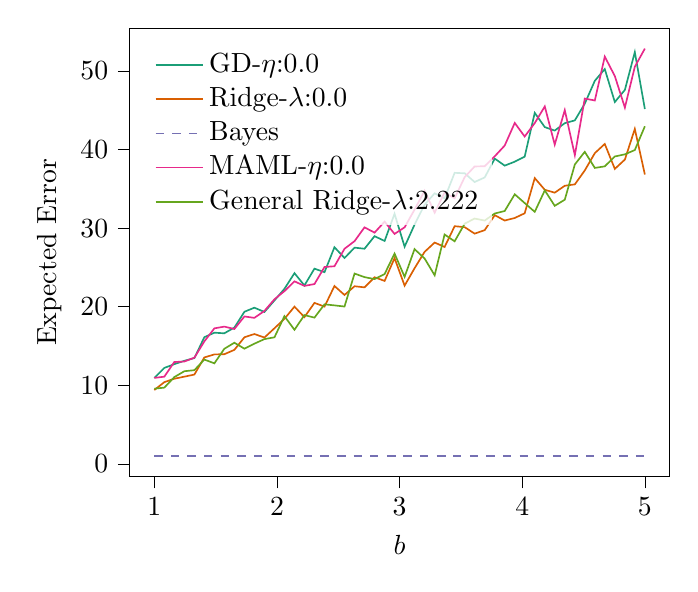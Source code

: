 % This file was created with tikzplotlib v0.10.1.
\begin{tikzpicture}

\definecolor{chocolate217952}{RGB}{217,95,2}
\definecolor{darkcyan27158119}{RGB}{27,158,119}
\definecolor{darkgray176}{RGB}{176,176,176}
\definecolor{deeppink23141138}{RGB}{231,41,138}
\definecolor{lightslategray117112179}{RGB}{117,112,179}
\definecolor{olivedrab10216630}{RGB}{102,166,30}

\begin{axis}[
legend cell align={left},
legend style={
  fill opacity=0.8,
  draw opacity=1,
  text opacity=1,
  at={(0.03,0.97)},
  anchor=north west,
  draw=none
},
tick align=outside,
tick pos=left,
x grid style={darkgray176},
xlabel={\(\displaystyle b\)},
xmin=0.8, xmax=5.2,
xtick style={color=black},
y grid style={darkgray176},
ylabel={Expected Error},
ymin=-1.592, ymax=55.425,
ytick style={color=black}
]
\addplot [semithick, darkcyan27158119]
table {%
1 10.937
1.082 12.226
1.163 12.697
1.245 13.126
1.327 13.475
1.408 16.129
1.49 16.701
1.571 16.625
1.653 17.352
1.735 19.365
1.816 19.882
1.898 19.339
1.98 20.806
2.061 22.276
2.143 24.273
2.224 22.708
2.306 24.845
2.388 24.398
2.469 27.573
2.551 26.201
2.633 27.518
2.714 27.379
2.796 28.975
2.878 28.37
2.959 31.828
3.041 27.644
3.122 30.442
3.204 32.977
3.286 34.429
3.367 33.79
3.449 37.035
3.531 36.972
3.612 35.866
3.694 36.448
3.776 38.841
3.857 37.949
3.939 38.451
4.02 39.092
4.102 44.661
4.184 42.847
4.265 42.408
4.347 43.35
4.429 43.704
4.51 45.834
4.592 48.74
4.673 50.232
4.755 46.039
4.837 47.579
4.918 52.384
5 45.147
};
\addlegendentry{GD-$\eta$:0.0}
\addplot [semithick, chocolate217952]
table {%
1 9.41
1.082 10.414
1.163 10.846
1.245 11.11
1.327 11.378
1.408 13.554
1.49 13.94
1.571 13.964
1.653 14.52
1.735 16.119
1.816 16.534
1.898 16.086
1.98 17.268
2.061 18.459
2.143 20.017
2.224 18.679
2.306 20.492
2.388 20.021
2.469 22.64
2.551 21.5
2.633 22.61
2.714 22.469
2.796 23.752
2.878 23.285
2.959 26.187
3.041 22.689
3.122 24.894
3.204 26.982
3.286 28.167
3.367 27.602
3.449 30.248
3.531 30.123
3.612 29.299
3.694 29.746
3.776 31.65
3.857 30.965
3.939 31.29
4.02 31.89
4.102 36.364
4.184 34.876
4.265 34.51
4.347 35.388
4.429 35.566
4.51 37.338
4.592 39.538
4.673 40.709
4.755 37.534
4.837 38.72
4.918 42.615
5 36.816
};
\addlegendentry{Ridge-$\lambda$:0.0}
\addplot [semithick, lightslategray117112179, dashed]
table {%
1 1.0
1.082 1.0
1.163 1.0
1.245 1.0
1.327 1.0
1.408 1.0
1.49 1.0
1.571 1.0
1.653 1.0
1.735 1.0
1.816 1.0
1.898 1.0
1.98 1.0
2.061 1.0
2.143 1.0
2.224 1.0
2.306 1.0
2.388 1.0
2.469 1.0
2.551 1.0
2.633 1.0
2.714 1.0
2.796 1.0
2.878 1.0
2.959 1.0
3.041 1.0
3.122 1.0
3.204 1.0
3.286 1.0
3.367 1.0
3.449 1.0
3.531 1.0
3.612 1.0
3.694 1.0
3.776 1.0
3.857 1.0
3.939 1.0
4.02 1.0
4.102 1.0
4.184 1.0
4.265 1.0
4.347 1.0
4.429 1.0
4.51 1.0
4.592 1.0
4.673 1.0
4.755 1.0
4.837 1.0
4.918 1.0
5 1.0
};
\addlegendentry{Bayes}
\addplot [semithick, deeppink23141138]
table {%
1 10.951
1.082 11.111
1.163 12.973
1.245 13.033
1.327 13.527
1.408 15.595
1.49 17.254
1.571 17.477
1.653 17.171
1.735 18.768
1.816 18.588
1.898 19.47
1.98 20.953
2.061 21.984
2.143 23.232
2.224 22.655
2.306 22.886
2.388 25.058
2.469 25.152
2.551 27.376
2.633 28.346
2.714 30.1
2.796 29.429
2.878 30.827
2.959 29.264
3.041 30.1
3.122 32.35
3.204 34.749
3.286 31.977
3.367 34.515
3.449 33.796
3.531 36.493
3.612 37.841
3.694 37.875
3.776 39.138
3.857 40.499
3.939 43.379
4.02 41.649
4.102 43.357
4.184 45.478
4.265 40.622
4.347 45.009
4.429 39.278
4.51 46.475
4.592 46.236
4.673 51.813
4.755 49.342
4.837 45.332
4.918 50.521
5 52.833
};
\addlegendentry{MAML-$\eta$:0.0}
\addplot [semithick, olivedrab10216630]
table {%
1 9.579
1.082 9.717
1.163 11.052
1.245 11.801
1.327 11.935
1.408 13.282
1.49 12.806
1.571 14.655
1.653 15.427
1.735 14.666
1.816 15.303
1.898 15.886
1.98 16.115
2.061 18.807
2.143 17.07
2.224 18.938
2.306 18.62
2.388 20.308
2.469 20.176
2.551 20.029
2.633 24.224
2.714 23.768
2.796 23.521
2.878 24.163
2.959 26.766
3.041 23.803
3.122 27.331
3.204 26.139
3.286 24.001
3.367 29.19
3.449 28.323
3.531 30.568
3.612 31.22
3.694 30.964
3.776 31.86
3.857 32.176
3.939 34.302
4.02 33.19
4.102 32.072
4.184 34.8
4.265 32.835
4.347 33.616
4.429 38.099
4.51 39.704
4.592 37.658
4.673 37.857
4.755 39.114
4.837 39.385
4.918 39.931
5 42.951
};
\addlegendentry{General Ridge-$\lambda$:2.222}
\end{axis}

\end{tikzpicture}
